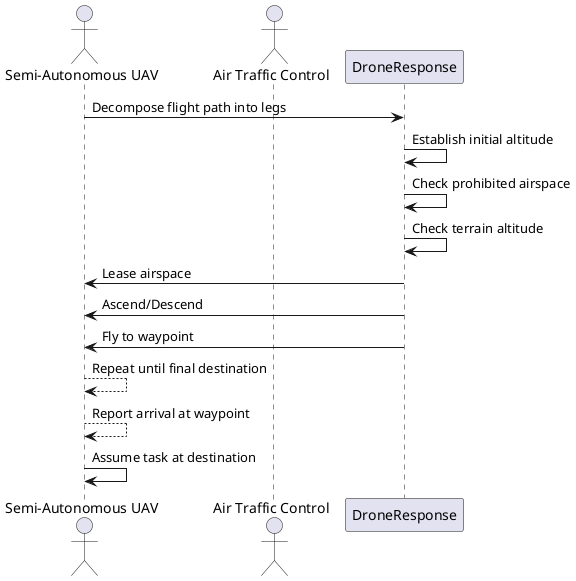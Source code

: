 @startuml Fly_to_Destination

actor "Semi-Autonomous UAV" as UAV
actor "Air Traffic Control" as ATC

UAV -> DroneResponse: Decompose flight path into legs
DroneResponse -> DroneResponse: Establish initial altitude
DroneResponse -> DroneResponse: Check prohibited airspace
DroneResponse -> DroneResponse: Check terrain altitude
DroneResponse -> UAV: Lease airspace
DroneResponse -> UAV: Ascend/Descend
DroneResponse -> UAV: Fly to waypoint
UAV --> UAV: Repeat until final destination
UAV --> UAV: Report arrival at waypoint
UAV -> UAV: Assume task at destination

@enduml
